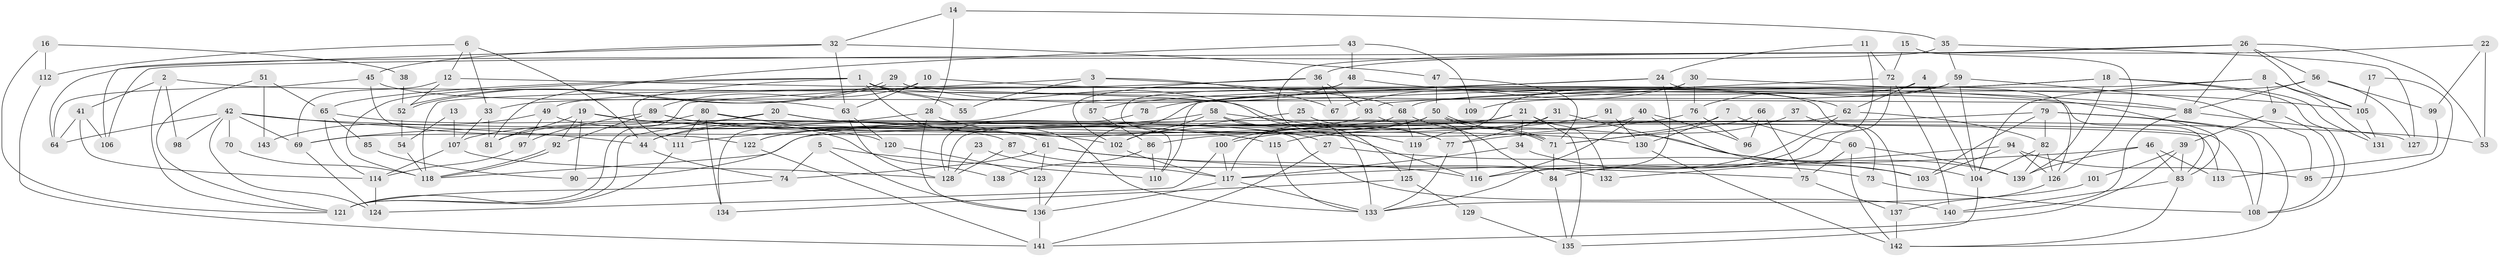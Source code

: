 // coarse degree distribution, {6: 0.25, 5: 0.1527777777777778, 4: 0.2361111111111111, 3: 0.1388888888888889, 9: 0.027777777777777776, 7: 0.125, 8: 0.027777777777777776, 10: 0.027777777777777776, 12: 0.013888888888888888}
// Generated by graph-tools (version 1.1) at 2025/37/03/04/25 23:37:11]
// undirected, 143 vertices, 286 edges
graph export_dot {
  node [color=gray90,style=filled];
  1;
  2;
  3;
  4;
  5;
  6;
  7;
  8;
  9;
  10;
  11;
  12;
  13;
  14;
  15;
  16;
  17;
  18;
  19;
  20;
  21;
  22;
  23;
  24;
  25;
  26;
  27;
  28;
  29;
  30;
  31;
  32;
  33;
  34;
  35;
  36;
  37;
  38;
  39;
  40;
  41;
  42;
  43;
  44;
  45;
  46;
  47;
  48;
  49;
  50;
  51;
  52;
  53;
  54;
  55;
  56;
  57;
  58;
  59;
  60;
  61;
  62;
  63;
  64;
  65;
  66;
  67;
  68;
  69;
  70;
  71;
  72;
  73;
  74;
  75;
  76;
  77;
  78;
  79;
  80;
  81;
  82;
  83;
  84;
  85;
  86;
  87;
  88;
  89;
  90;
  91;
  92;
  93;
  94;
  95;
  96;
  97;
  98;
  99;
  100;
  101;
  102;
  103;
  104;
  105;
  106;
  107;
  108;
  109;
  110;
  111;
  112;
  113;
  114;
  115;
  116;
  117;
  118;
  119;
  120;
  121;
  122;
  123;
  124;
  125;
  126;
  127;
  128;
  129;
  130;
  131;
  132;
  133;
  134;
  135;
  136;
  137;
  138;
  139;
  140;
  141;
  142;
  143;
  1 -- 111;
  1 -- 65;
  1 -- 55;
  1 -- 118;
  1 -- 125;
  1 -- 133;
  1 -- 137;
  2 -- 121;
  2 -- 41;
  2 -- 77;
  2 -- 98;
  3 -- 121;
  3 -- 68;
  3 -- 55;
  3 -- 57;
  3 -- 67;
  4 -- 119;
  4 -- 104;
  4 -- 62;
  5 -- 136;
  5 -- 110;
  5 -- 74;
  6 -- 12;
  6 -- 44;
  6 -- 33;
  6 -- 112;
  7 -- 60;
  7 -- 77;
  7 -- 130;
  8 -- 131;
  8 -- 136;
  8 -- 9;
  8 -- 104;
  8 -- 105;
  9 -- 108;
  9 -- 39;
  10 -- 83;
  10 -- 89;
  10 -- 63;
  11 -- 72;
  11 -- 84;
  11 -- 24;
  12 -- 69;
  12 -- 83;
  12 -- 52;
  13 -- 107;
  13 -- 54;
  14 -- 32;
  14 -- 28;
  14 -- 35;
  15 -- 72;
  15 -- 126;
  16 -- 121;
  16 -- 112;
  16 -- 38;
  17 -- 105;
  17 -- 95;
  18 -- 139;
  18 -- 108;
  18 -- 57;
  18 -- 78;
  18 -- 131;
  19 -- 92;
  19 -- 115;
  19 -- 81;
  19 -- 90;
  19 -- 138;
  20 -- 27;
  20 -- 139;
  20 -- 69;
  20 -- 121;
  21 -- 117;
  21 -- 135;
  21 -- 34;
  21 -- 90;
  21 -- 122;
  21 -- 132;
  22 -- 53;
  22 -- 36;
  22 -- 99;
  23 -- 128;
  23 -- 117;
  24 -- 126;
  24 -- 49;
  24 -- 110;
  24 -- 133;
  25 -- 102;
  25 -- 71;
  26 -- 88;
  26 -- 105;
  26 -- 53;
  26 -- 56;
  26 -- 106;
  26 -- 119;
  27 -- 141;
  27 -- 103;
  28 -- 136;
  28 -- 44;
  28 -- 116;
  29 -- 52;
  29 -- 52;
  29 -- 62;
  29 -- 88;
  30 -- 67;
  30 -- 33;
  30 -- 76;
  30 -- 105;
  31 -- 77;
  31 -- 104;
  31 -- 86;
  32 -- 106;
  32 -- 63;
  32 -- 45;
  32 -- 47;
  33 -- 81;
  33 -- 107;
  34 -- 117;
  34 -- 73;
  35 -- 64;
  35 -- 59;
  35 -- 127;
  36 -- 102;
  36 -- 118;
  36 -- 67;
  36 -- 93;
  37 -- 73;
  37 -- 71;
  38 -- 52;
  39 -- 83;
  39 -- 101;
  39 -- 141;
  40 -- 116;
  40 -- 44;
  40 -- 96;
  40 -- 103;
  41 -- 114;
  41 -- 64;
  41 -- 106;
  42 -- 69;
  42 -- 124;
  42 -- 44;
  42 -- 53;
  42 -- 64;
  42 -- 70;
  42 -- 98;
  43 -- 48;
  43 -- 81;
  43 -- 109;
  44 -- 74;
  45 -- 122;
  45 -- 63;
  45 -- 64;
  46 -- 117;
  46 -- 113;
  46 -- 83;
  46 -- 139;
  47 -- 71;
  47 -- 50;
  48 -- 88;
  48 -- 110;
  48 -- 134;
  49 -- 61;
  49 -- 97;
  49 -- 143;
  50 -- 71;
  50 -- 71;
  50 -- 100;
  50 -- 108;
  50 -- 122;
  51 -- 65;
  51 -- 121;
  51 -- 143;
  52 -- 54;
  54 -- 118;
  56 -- 127;
  56 -- 68;
  56 -- 88;
  56 -- 99;
  57 -- 86;
  58 -- 77;
  58 -- 133;
  58 -- 102;
  58 -- 111;
  58 -- 113;
  59 -- 104;
  59 -- 76;
  59 -- 95;
  59 -- 109;
  60 -- 142;
  60 -- 75;
  60 -- 139;
  61 -- 74;
  61 -- 116;
  61 -- 75;
  61 -- 123;
  62 -- 128;
  62 -- 82;
  62 -- 116;
  63 -- 120;
  63 -- 128;
  65 -- 87;
  65 -- 114;
  65 -- 85;
  66 -- 75;
  66 -- 96;
  66 -- 71;
  68 -- 69;
  68 -- 84;
  68 -- 119;
  69 -- 124;
  70 -- 118;
  71 -- 84;
  72 -- 84;
  72 -- 93;
  72 -- 140;
  73 -- 108;
  74 -- 121;
  75 -- 137;
  76 -- 96;
  76 -- 115;
  77 -- 133;
  78 -- 128;
  79 -- 82;
  79 -- 118;
  79 -- 103;
  79 -- 108;
  79 -- 142;
  80 -- 140;
  80 -- 134;
  80 -- 81;
  80 -- 111;
  80 -- 120;
  82 -- 139;
  82 -- 104;
  82 -- 126;
  83 -- 140;
  83 -- 142;
  84 -- 135;
  85 -- 90;
  86 -- 110;
  86 -- 138;
  87 -- 128;
  87 -- 132;
  88 -- 127;
  88 -- 140;
  89 -- 130;
  89 -- 102;
  89 -- 92;
  89 -- 97;
  91 -- 100;
  91 -- 130;
  92 -- 118;
  92 -- 118;
  93 -- 116;
  93 -- 107;
  94 -- 103;
  94 -- 126;
  94 -- 95;
  94 -- 132;
  97 -- 114;
  99 -- 113;
  100 -- 117;
  100 -- 124;
  101 -- 133;
  102 -- 117;
  104 -- 135;
  105 -- 131;
  107 -- 114;
  107 -- 128;
  111 -- 121;
  112 -- 141;
  114 -- 124;
  115 -- 133;
  117 -- 136;
  117 -- 133;
  119 -- 125;
  120 -- 123;
  122 -- 141;
  123 -- 136;
  125 -- 129;
  125 -- 134;
  126 -- 137;
  129 -- 135;
  130 -- 142;
  136 -- 141;
  137 -- 142;
}
